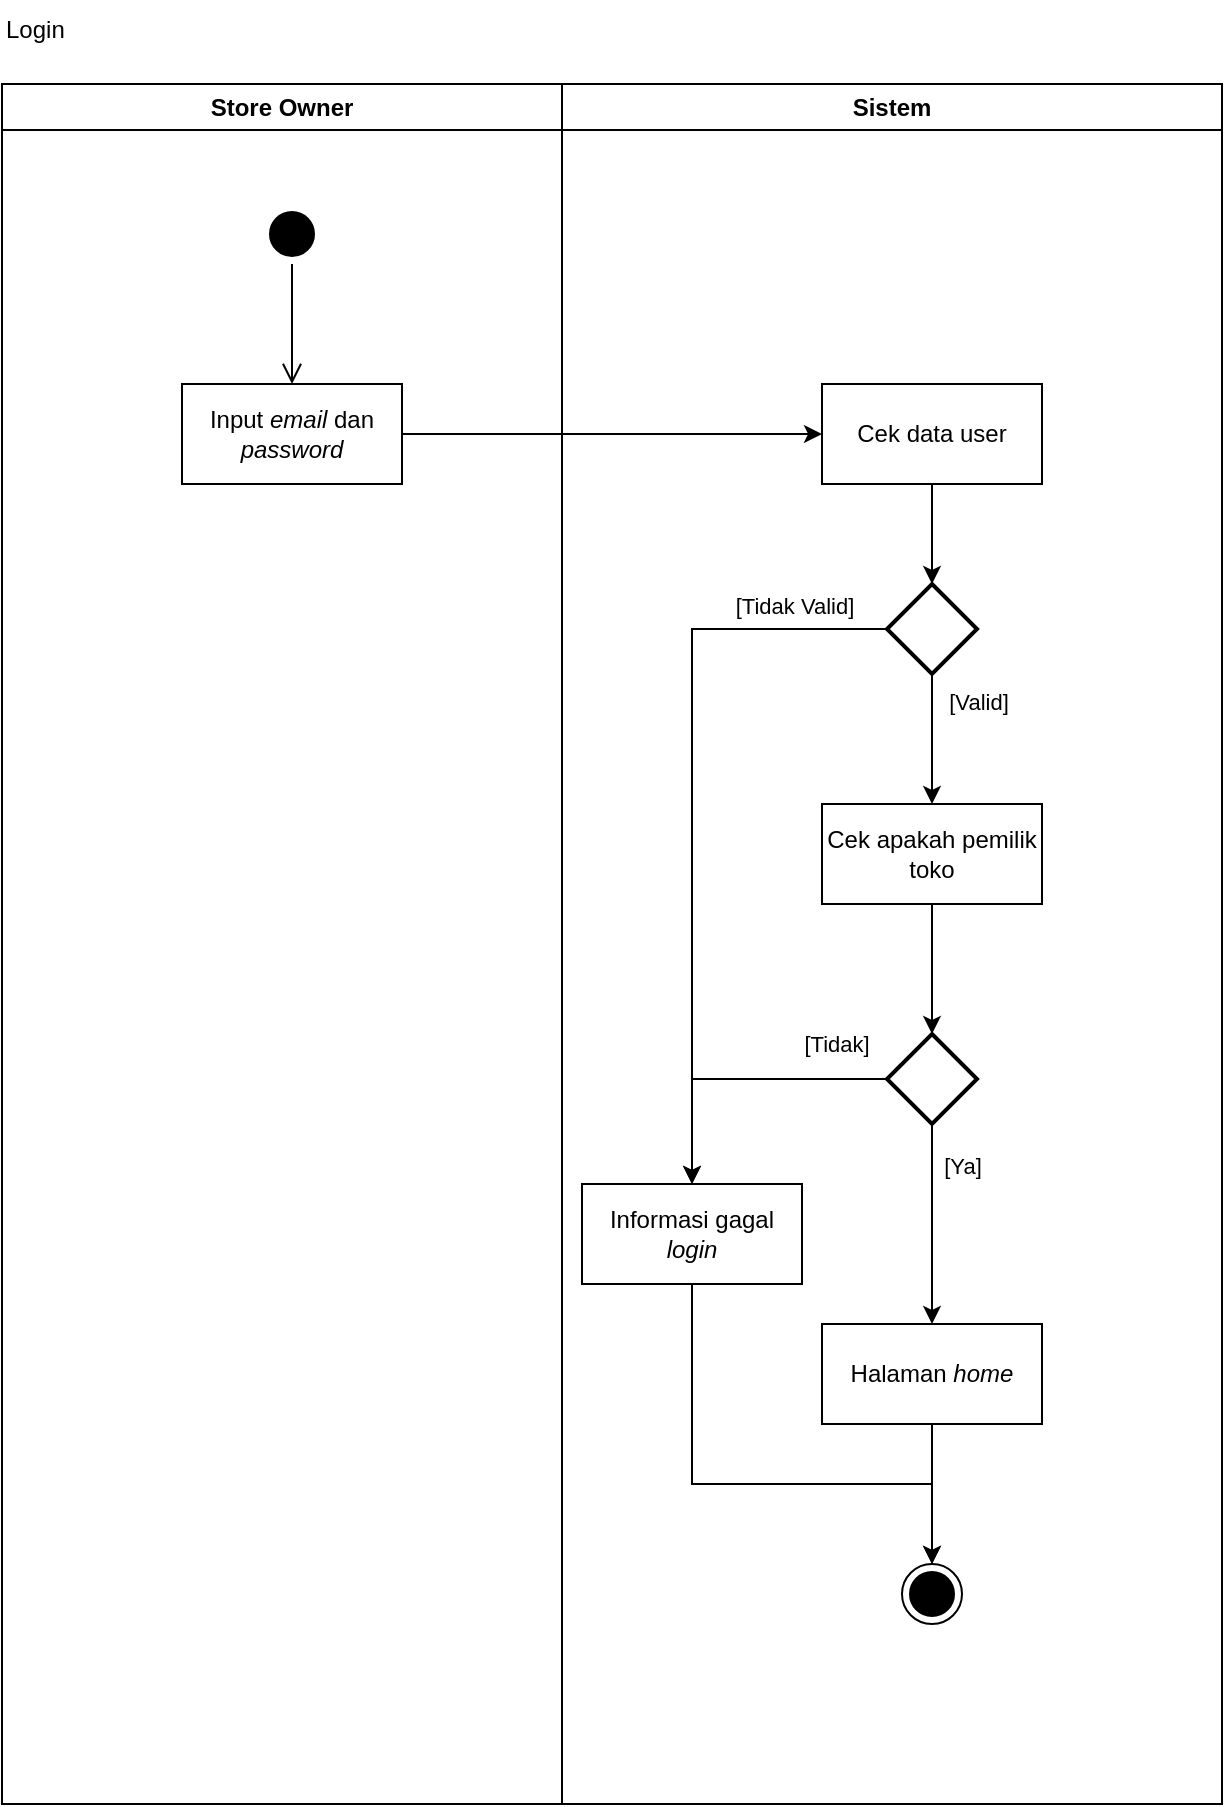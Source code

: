 <mxfile version="21.6.2" type="github">
  <diagram name="Page-1" id="xiiCET_Y6QIltrTSjUax">
    <mxGraphModel dx="2415" dy="1032" grid="1" gridSize="10" guides="1" tooltips="1" connect="1" arrows="1" fold="1" page="1" pageScale="1" pageWidth="827" pageHeight="1169" math="0" shadow="0">
      <root>
        <mxCell id="0" />
        <mxCell id="1" parent="0" />
        <mxCell id="NhR1j5uH20zTkMwMt2rW-1" value="" style="group;movable=1;resizable=1;rotatable=1;deletable=1;editable=1;locked=0;connectable=1;" vertex="1" connectable="0" parent="1">
          <mxGeometry x="-160" y="110" width="610" height="860" as="geometry" />
        </mxCell>
        <mxCell id="NhR1j5uH20zTkMwMt2rW-2" value="Store Owner" style="swimlane;whiteSpace=wrap;html=1;movable=1;resizable=1;rotatable=1;deletable=1;editable=1;locked=0;connectable=1;" vertex="1" parent="NhR1j5uH20zTkMwMt2rW-1">
          <mxGeometry width="280" height="860" as="geometry" />
        </mxCell>
        <mxCell id="NhR1j5uH20zTkMwMt2rW-3" value="" style="ellipse;html=1;shape=startState;fillColor=#000000;strokeColor=#030000;movable=1;resizable=1;rotatable=1;deletable=1;editable=1;locked=0;connectable=1;" vertex="1" parent="NhR1j5uH20zTkMwMt2rW-2">
          <mxGeometry x="130" y="60" width="30" height="30" as="geometry" />
        </mxCell>
        <mxCell id="NhR1j5uH20zTkMwMt2rW-4" value="" style="edgeStyle=orthogonalEdgeStyle;html=1;verticalAlign=bottom;endArrow=open;endSize=8;strokeColor=#030000;rounded=0;movable=1;resizable=1;rotatable=1;deletable=1;editable=1;locked=0;connectable=1;" edge="1" parent="NhR1j5uH20zTkMwMt2rW-2" source="NhR1j5uH20zTkMwMt2rW-3">
          <mxGeometry relative="1" as="geometry">
            <mxPoint x="145" y="150" as="targetPoint" />
          </mxGeometry>
        </mxCell>
        <mxCell id="NhR1j5uH20zTkMwMt2rW-5" value="Input &lt;i&gt;email&lt;/i&gt; dan &lt;i&gt;password&lt;/i&gt;" style="html=1;whiteSpace=wrap;movable=1;resizable=1;rotatable=1;deletable=1;editable=1;locked=0;connectable=1;" vertex="1" parent="NhR1j5uH20zTkMwMt2rW-2">
          <mxGeometry x="90" y="150" width="110" height="50" as="geometry" />
        </mxCell>
        <mxCell id="NhR1j5uH20zTkMwMt2rW-6" value="Sistem" style="swimlane;whiteSpace=wrap;html=1;movable=1;resizable=1;rotatable=1;deletable=1;editable=1;locked=0;connectable=1;" vertex="1" parent="NhR1j5uH20zTkMwMt2rW-1">
          <mxGeometry x="280" width="330" height="860" as="geometry" />
        </mxCell>
        <mxCell id="NhR1j5uH20zTkMwMt2rW-7" style="edgeStyle=orthogonalEdgeStyle;rounded=0;orthogonalLoop=1;jettySize=auto;html=1;movable=1;resizable=1;rotatable=1;deletable=1;editable=1;locked=0;connectable=1;" edge="1" parent="NhR1j5uH20zTkMwMt2rW-6" source="NhR1j5uH20zTkMwMt2rW-8" target="NhR1j5uH20zTkMwMt2rW-13">
          <mxGeometry relative="1" as="geometry" />
        </mxCell>
        <mxCell id="NhR1j5uH20zTkMwMt2rW-8" value="Cek data user" style="html=1;whiteSpace=wrap;movable=1;resizable=1;rotatable=1;deletable=1;editable=1;locked=0;connectable=1;" vertex="1" parent="NhR1j5uH20zTkMwMt2rW-6">
          <mxGeometry x="130" y="150" width="110" height="50" as="geometry" />
        </mxCell>
        <mxCell id="NhR1j5uH20zTkMwMt2rW-11" style="edgeStyle=orthogonalEdgeStyle;rounded=0;orthogonalLoop=1;jettySize=auto;html=1;exitX=0;exitY=0.5;exitDx=0;exitDy=0;exitPerimeter=0;movable=1;resizable=1;rotatable=1;deletable=1;editable=1;locked=0;connectable=1;" edge="1" parent="NhR1j5uH20zTkMwMt2rW-6" source="NhR1j5uH20zTkMwMt2rW-13" target="NhR1j5uH20zTkMwMt2rW-16">
          <mxGeometry relative="1" as="geometry" />
        </mxCell>
        <mxCell id="NhR1j5uH20zTkMwMt2rW-12" value="[Tidak Valid]" style="edgeLabel;html=1;align=center;verticalAlign=middle;resizable=1;points=[];movable=1;rotatable=1;deletable=1;editable=1;locked=0;connectable=1;" vertex="1" connectable="0" parent="NhR1j5uH20zTkMwMt2rW-11">
          <mxGeometry x="-0.512" relative="1" as="geometry">
            <mxPoint x="45" y="-12" as="offset" />
          </mxGeometry>
        </mxCell>
        <mxCell id="NhR1j5uH20zTkMwMt2rW-25" value="" style="edgeStyle=orthogonalEdgeStyle;rounded=0;orthogonalLoop=1;jettySize=auto;html=1;" edge="1" parent="NhR1j5uH20zTkMwMt2rW-6" source="NhR1j5uH20zTkMwMt2rW-13" target="NhR1j5uH20zTkMwMt2rW-22">
          <mxGeometry relative="1" as="geometry" />
        </mxCell>
        <mxCell id="NhR1j5uH20zTkMwMt2rW-26" value="[Valid]" style="edgeLabel;html=1;align=center;verticalAlign=middle;resizable=0;points=[];" vertex="1" connectable="0" parent="NhR1j5uH20zTkMwMt2rW-25">
          <mxGeometry x="-0.582" y="1" relative="1" as="geometry">
            <mxPoint x="22" as="offset" />
          </mxGeometry>
        </mxCell>
        <mxCell id="NhR1j5uH20zTkMwMt2rW-13" value="" style="strokeWidth=2;html=1;shape=mxgraph.flowchart.decision;whiteSpace=wrap;movable=1;resizable=1;rotatable=1;deletable=1;editable=1;locked=0;connectable=1;" vertex="1" parent="NhR1j5uH20zTkMwMt2rW-6">
          <mxGeometry x="162.5" y="250" width="45" height="45" as="geometry" />
        </mxCell>
        <mxCell id="NhR1j5uH20zTkMwMt2rW-31" style="edgeStyle=orthogonalEdgeStyle;rounded=0;orthogonalLoop=1;jettySize=auto;html=1;entryX=0.5;entryY=0;entryDx=0;entryDy=0;" edge="1" parent="NhR1j5uH20zTkMwMt2rW-6" source="NhR1j5uH20zTkMwMt2rW-16" target="NhR1j5uH20zTkMwMt2rW-17">
          <mxGeometry relative="1" as="geometry">
            <Array as="points">
              <mxPoint x="65" y="700" />
              <mxPoint x="185" y="700" />
            </Array>
          </mxGeometry>
        </mxCell>
        <mxCell id="NhR1j5uH20zTkMwMt2rW-16" value="Informasi gagal &lt;i&gt;login&lt;/i&gt;" style="html=1;whiteSpace=wrap;movable=1;resizable=1;rotatable=1;deletable=1;editable=1;locked=0;connectable=1;" vertex="1" parent="NhR1j5uH20zTkMwMt2rW-6">
          <mxGeometry x="10" y="550" width="110" height="50" as="geometry" />
        </mxCell>
        <mxCell id="NhR1j5uH20zTkMwMt2rW-17" value="" style="ellipse;html=1;shape=endState;fillColor=#000000;strokeColor=#000000;movable=1;resizable=1;rotatable=1;deletable=1;editable=1;locked=0;connectable=1;" vertex="1" parent="NhR1j5uH20zTkMwMt2rW-6">
          <mxGeometry x="170" y="740" width="30" height="30" as="geometry" />
        </mxCell>
        <mxCell id="NhR1j5uH20zTkMwMt2rW-24" value="" style="edgeStyle=orthogonalEdgeStyle;rounded=0;orthogonalLoop=1;jettySize=auto;html=1;" edge="1" parent="NhR1j5uH20zTkMwMt2rW-6" source="NhR1j5uH20zTkMwMt2rW-22" target="NhR1j5uH20zTkMwMt2rW-23">
          <mxGeometry relative="1" as="geometry" />
        </mxCell>
        <mxCell id="NhR1j5uH20zTkMwMt2rW-22" value="Cek apakah pemilik toko" style="html=1;whiteSpace=wrap;movable=1;resizable=1;rotatable=1;deletable=1;editable=1;locked=0;connectable=1;" vertex="1" parent="NhR1j5uH20zTkMwMt2rW-6">
          <mxGeometry x="130" y="360" width="110" height="50" as="geometry" />
        </mxCell>
        <mxCell id="NhR1j5uH20zTkMwMt2rW-27" style="edgeStyle=orthogonalEdgeStyle;rounded=0;orthogonalLoop=1;jettySize=auto;html=1;exitX=0;exitY=0.5;exitDx=0;exitDy=0;exitPerimeter=0;entryX=0.5;entryY=0;entryDx=0;entryDy=0;" edge="1" parent="NhR1j5uH20zTkMwMt2rW-6" source="NhR1j5uH20zTkMwMt2rW-23" target="NhR1j5uH20zTkMwMt2rW-16">
          <mxGeometry relative="1" as="geometry" />
        </mxCell>
        <mxCell id="NhR1j5uH20zTkMwMt2rW-32" value="[Tidak]" style="edgeLabel;html=1;align=center;verticalAlign=middle;resizable=0;points=[];" vertex="1" connectable="0" parent="NhR1j5uH20zTkMwMt2rW-27">
          <mxGeometry x="-0.652" y="2" relative="1" as="geometry">
            <mxPoint y="-20" as="offset" />
          </mxGeometry>
        </mxCell>
        <mxCell id="NhR1j5uH20zTkMwMt2rW-29" value="" style="edgeStyle=orthogonalEdgeStyle;rounded=0;orthogonalLoop=1;jettySize=auto;html=1;" edge="1" parent="NhR1j5uH20zTkMwMt2rW-6" source="NhR1j5uH20zTkMwMt2rW-23" target="NhR1j5uH20zTkMwMt2rW-28">
          <mxGeometry relative="1" as="geometry" />
        </mxCell>
        <mxCell id="NhR1j5uH20zTkMwMt2rW-33" value="[Ya]" style="edgeLabel;html=1;align=center;verticalAlign=middle;resizable=0;points=[];" vertex="1" connectable="0" parent="NhR1j5uH20zTkMwMt2rW-29">
          <mxGeometry x="-0.509" y="1" relative="1" as="geometry">
            <mxPoint x="14" y="-4" as="offset" />
          </mxGeometry>
        </mxCell>
        <mxCell id="NhR1j5uH20zTkMwMt2rW-23" value="" style="strokeWidth=2;html=1;shape=mxgraph.flowchart.decision;whiteSpace=wrap;movable=1;resizable=1;rotatable=1;deletable=1;editable=1;locked=0;connectable=1;" vertex="1" parent="NhR1j5uH20zTkMwMt2rW-6">
          <mxGeometry x="162.5" y="475" width="45" height="45" as="geometry" />
        </mxCell>
        <mxCell id="NhR1j5uH20zTkMwMt2rW-30" value="" style="edgeStyle=orthogonalEdgeStyle;rounded=0;orthogonalLoop=1;jettySize=auto;html=1;" edge="1" parent="NhR1j5uH20zTkMwMt2rW-6" source="NhR1j5uH20zTkMwMt2rW-28" target="NhR1j5uH20zTkMwMt2rW-17">
          <mxGeometry relative="1" as="geometry" />
        </mxCell>
        <mxCell id="NhR1j5uH20zTkMwMt2rW-28" value="Halaman &lt;i&gt;home&lt;/i&gt;" style="html=1;whiteSpace=wrap;movable=1;resizable=1;rotatable=1;deletable=1;editable=1;locked=0;connectable=1;" vertex="1" parent="NhR1j5uH20zTkMwMt2rW-6">
          <mxGeometry x="130" y="620" width="110" height="50" as="geometry" />
        </mxCell>
        <mxCell id="NhR1j5uH20zTkMwMt2rW-19" style="edgeStyle=orthogonalEdgeStyle;rounded=0;orthogonalLoop=1;jettySize=auto;html=1;entryX=0;entryY=0.5;entryDx=0;entryDy=0;movable=1;resizable=1;rotatable=1;deletable=1;editable=1;locked=0;connectable=1;" edge="1" parent="NhR1j5uH20zTkMwMt2rW-1" source="NhR1j5uH20zTkMwMt2rW-5" target="NhR1j5uH20zTkMwMt2rW-8">
          <mxGeometry relative="1" as="geometry" />
        </mxCell>
        <mxCell id="NhR1j5uH20zTkMwMt2rW-20" value="Login" style="text;html=1;align=left;verticalAlign=middle;resizable=0;points=[];autosize=1;strokeColor=none;fillColor=none;" vertex="1" parent="1">
          <mxGeometry x="-160" y="68" width="50" height="30" as="geometry" />
        </mxCell>
      </root>
    </mxGraphModel>
  </diagram>
</mxfile>
